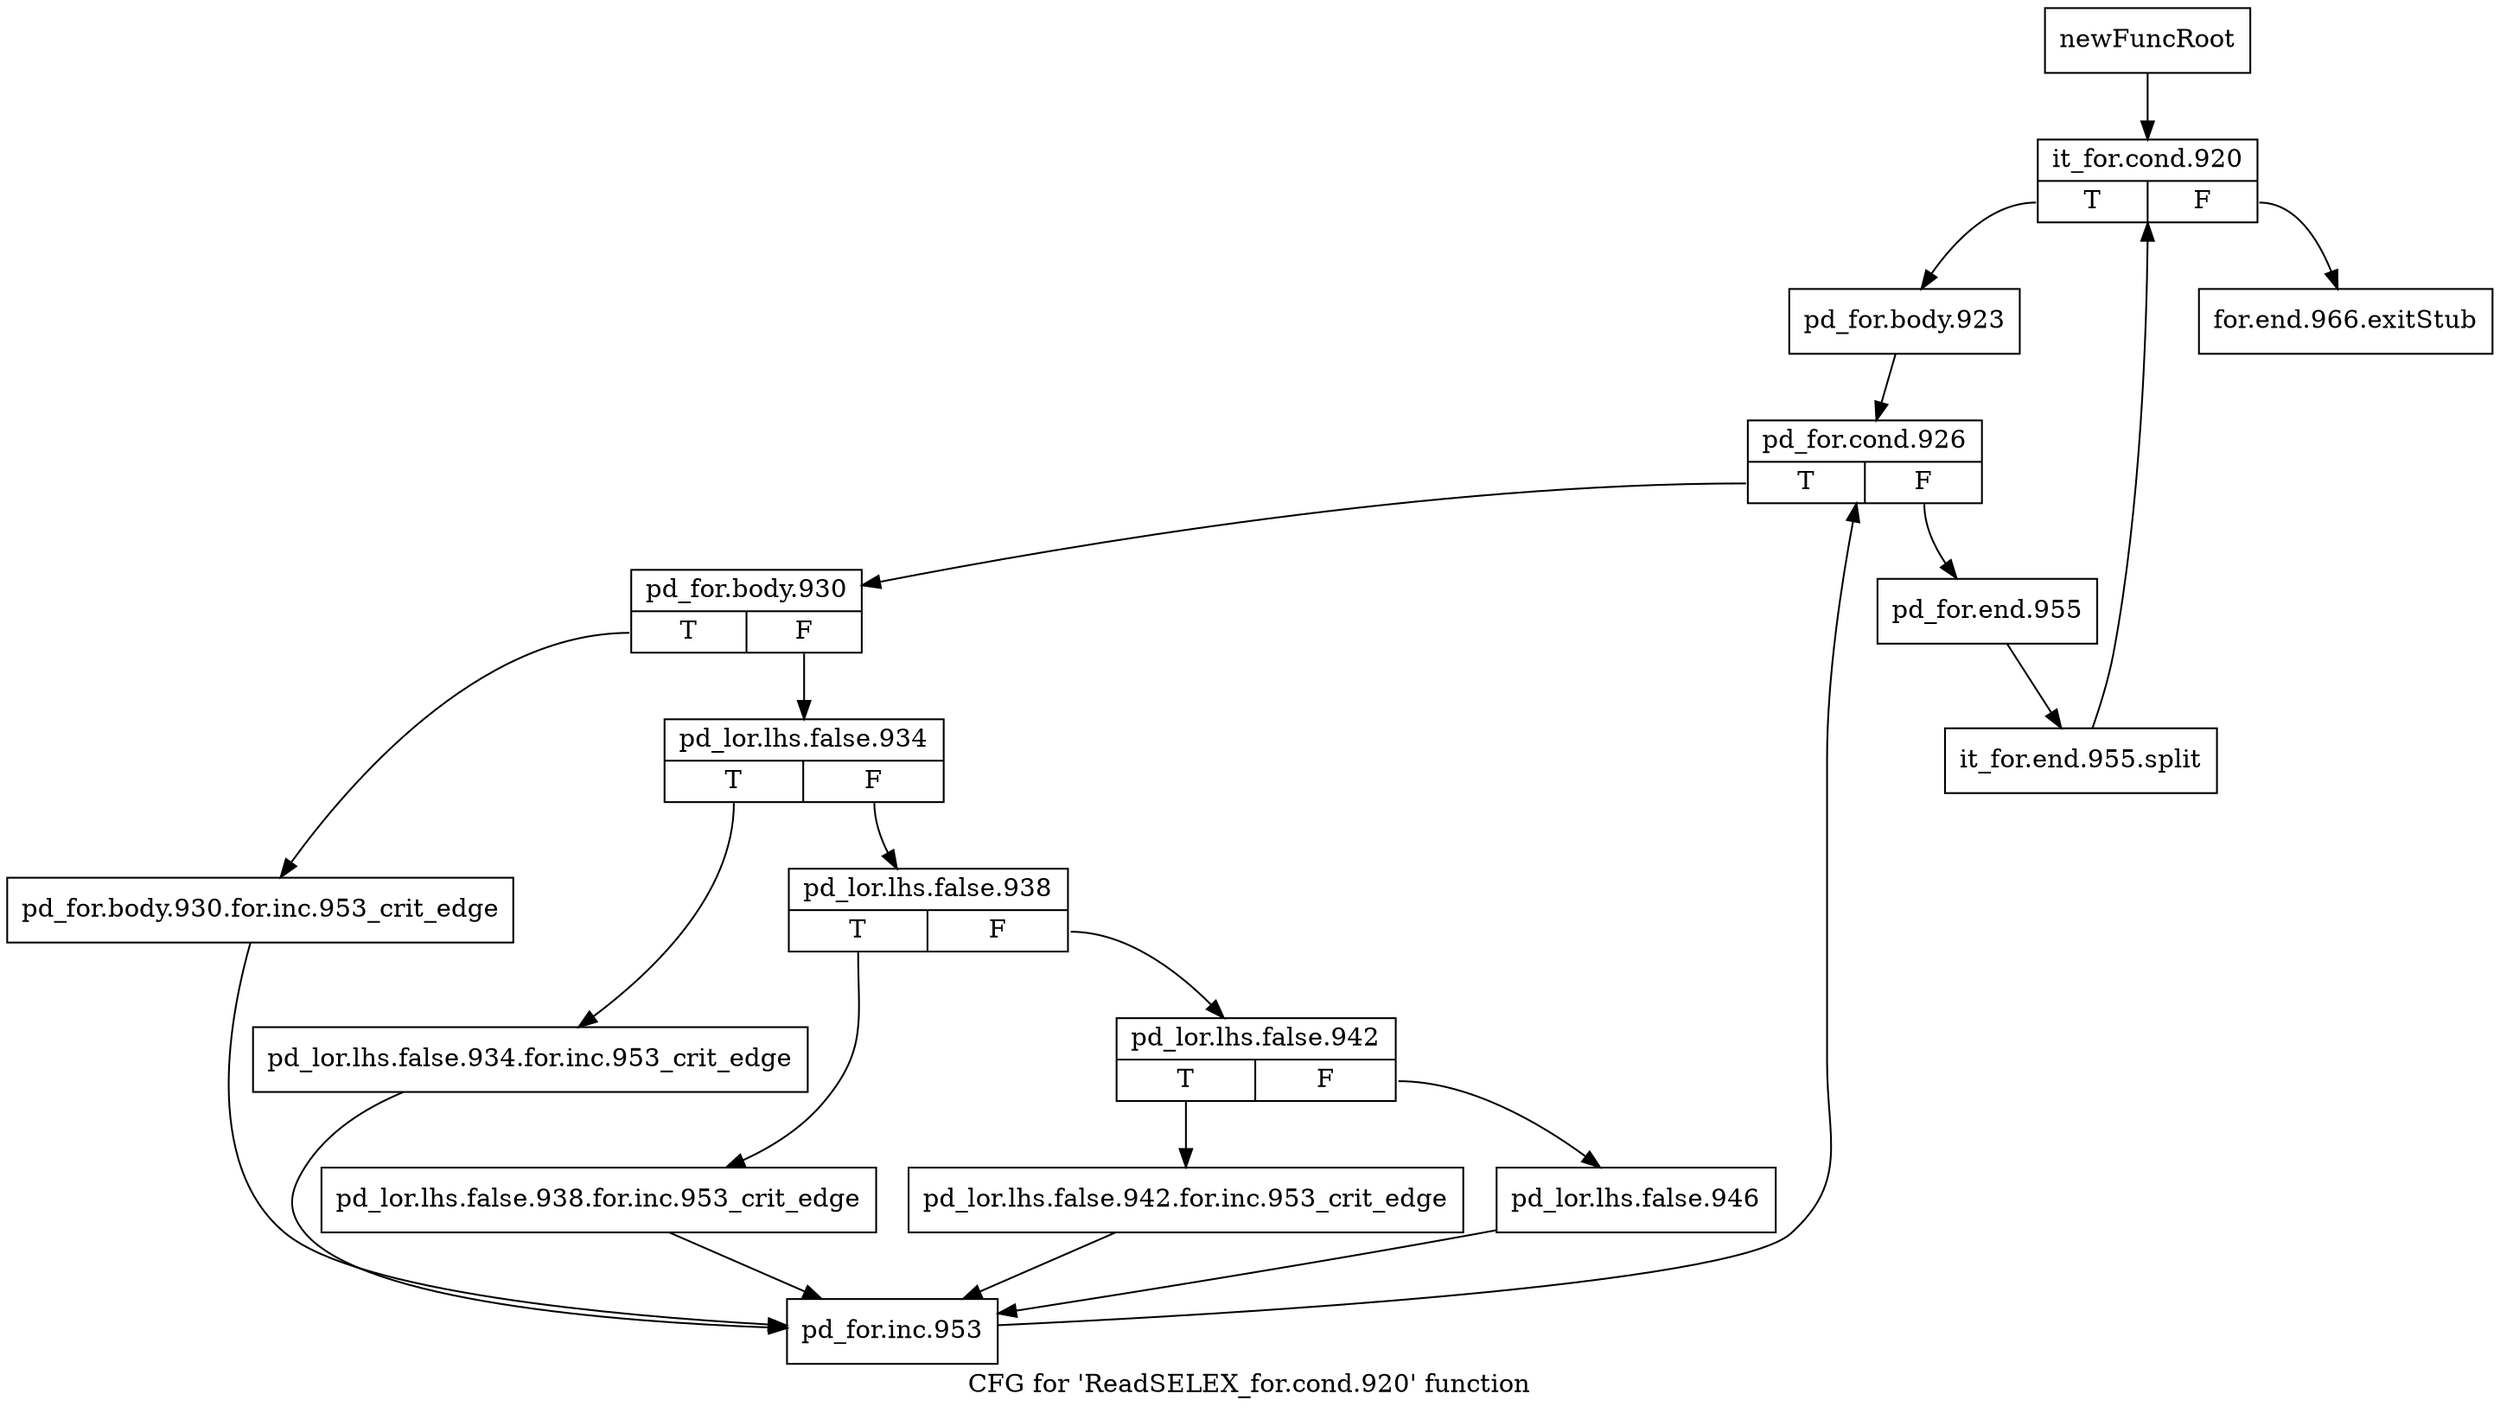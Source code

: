 digraph "CFG for 'ReadSELEX_for.cond.920' function" {
	label="CFG for 'ReadSELEX_for.cond.920' function";

	Node0x33ad350 [shape=record,label="{newFuncRoot}"];
	Node0x33ad350 -> Node0x33ad3f0;
	Node0x33ad3a0 [shape=record,label="{for.end.966.exitStub}"];
	Node0x33ad3f0 [shape=record,label="{it_for.cond.920|{<s0>T|<s1>F}}"];
	Node0x33ad3f0:s0 -> Node0x33ad440;
	Node0x33ad3f0:s1 -> Node0x33ad3a0;
	Node0x33ad440 [shape=record,label="{pd_for.body.923}"];
	Node0x33ad440 -> Node0x33ad490;
	Node0x33ad490 [shape=record,label="{pd_for.cond.926|{<s0>T|<s1>F}}"];
	Node0x33ad490:s0 -> Node0x33ad530;
	Node0x33ad490:s1 -> Node0x33ad4e0;
	Node0x33ad4e0 [shape=record,label="{pd_for.end.955}"];
	Node0x33ad4e0 -> Node0x38d2320;
	Node0x38d2320 [shape=record,label="{it_for.end.955.split}"];
	Node0x38d2320 -> Node0x33ad3f0;
	Node0x33ad530 [shape=record,label="{pd_for.body.930|{<s0>T|<s1>F}}"];
	Node0x33ad530:s0 -> Node0x33ad7b0;
	Node0x33ad530:s1 -> Node0x33ad580;
	Node0x33ad580 [shape=record,label="{pd_lor.lhs.false.934|{<s0>T|<s1>F}}"];
	Node0x33ad580:s0 -> Node0x33ad760;
	Node0x33ad580:s1 -> Node0x33ad5d0;
	Node0x33ad5d0 [shape=record,label="{pd_lor.lhs.false.938|{<s0>T|<s1>F}}"];
	Node0x33ad5d0:s0 -> Node0x33ad710;
	Node0x33ad5d0:s1 -> Node0x33ad620;
	Node0x33ad620 [shape=record,label="{pd_lor.lhs.false.942|{<s0>T|<s1>F}}"];
	Node0x33ad620:s0 -> Node0x33ad6c0;
	Node0x33ad620:s1 -> Node0x33ad670;
	Node0x33ad670 [shape=record,label="{pd_lor.lhs.false.946}"];
	Node0x33ad670 -> Node0x33ad800;
	Node0x33ad6c0 [shape=record,label="{pd_lor.lhs.false.942.for.inc.953_crit_edge}"];
	Node0x33ad6c0 -> Node0x33ad800;
	Node0x33ad710 [shape=record,label="{pd_lor.lhs.false.938.for.inc.953_crit_edge}"];
	Node0x33ad710 -> Node0x33ad800;
	Node0x33ad760 [shape=record,label="{pd_lor.lhs.false.934.for.inc.953_crit_edge}"];
	Node0x33ad760 -> Node0x33ad800;
	Node0x33ad7b0 [shape=record,label="{pd_for.body.930.for.inc.953_crit_edge}"];
	Node0x33ad7b0 -> Node0x33ad800;
	Node0x33ad800 [shape=record,label="{pd_for.inc.953}"];
	Node0x33ad800 -> Node0x33ad490;
}
